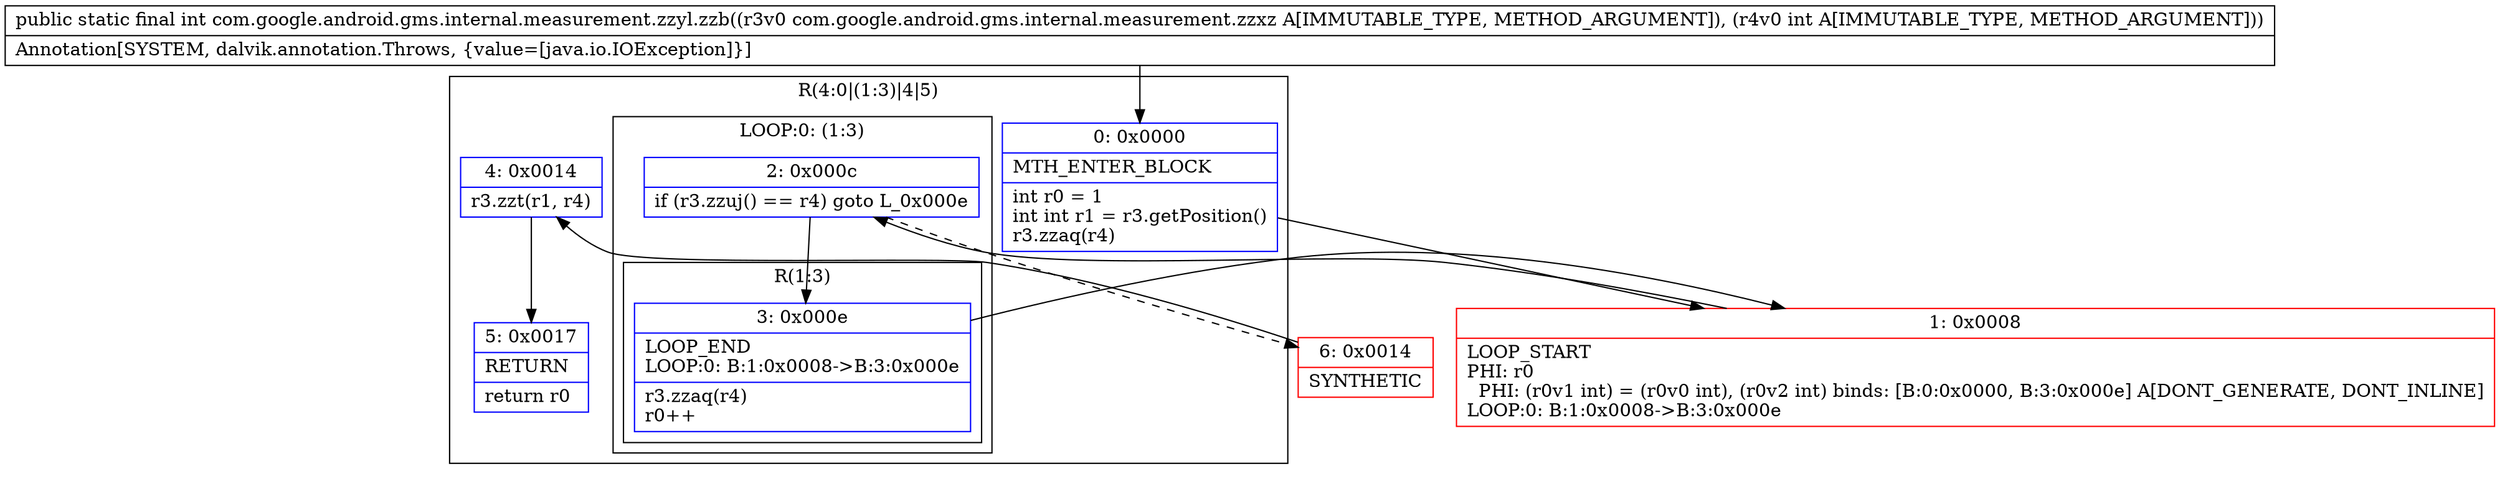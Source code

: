 digraph "CFG forcom.google.android.gms.internal.measurement.zzyl.zzb(Lcom\/google\/android\/gms\/internal\/measurement\/zzxz;I)I" {
subgraph cluster_Region_1244136994 {
label = "R(4:0|(1:3)|4|5)";
node [shape=record,color=blue];
Node_0 [shape=record,label="{0\:\ 0x0000|MTH_ENTER_BLOCK\l|int r0 = 1\lint int r1 = r3.getPosition()\lr3.zzaq(r4)\l}"];
subgraph cluster_LoopRegion_523017074 {
label = "LOOP:0: (1:3)";
node [shape=record,color=blue];
Node_2 [shape=record,label="{2\:\ 0x000c|if (r3.zzuj() == r4) goto L_0x000e\l}"];
subgraph cluster_Region_2050531594 {
label = "R(1:3)";
node [shape=record,color=blue];
Node_3 [shape=record,label="{3\:\ 0x000e|LOOP_END\lLOOP:0: B:1:0x0008\-\>B:3:0x000e\l|r3.zzaq(r4)\lr0++\l}"];
}
}
Node_4 [shape=record,label="{4\:\ 0x0014|r3.zzt(r1, r4)\l}"];
Node_5 [shape=record,label="{5\:\ 0x0017|RETURN\l|return r0\l}"];
}
Node_1 [shape=record,color=red,label="{1\:\ 0x0008|LOOP_START\lPHI: r0 \l  PHI: (r0v1 int) = (r0v0 int), (r0v2 int) binds: [B:0:0x0000, B:3:0x000e] A[DONT_GENERATE, DONT_INLINE]\lLOOP:0: B:1:0x0008\-\>B:3:0x000e\l}"];
Node_6 [shape=record,color=red,label="{6\:\ 0x0014|SYNTHETIC\l}"];
MethodNode[shape=record,label="{public static final int com.google.android.gms.internal.measurement.zzyl.zzb((r3v0 com.google.android.gms.internal.measurement.zzxz A[IMMUTABLE_TYPE, METHOD_ARGUMENT]), (r4v0 int A[IMMUTABLE_TYPE, METHOD_ARGUMENT]))  | Annotation[SYSTEM, dalvik.annotation.Throws, \{value=[java.io.IOException]\}]\l}"];
MethodNode -> Node_0;
Node_0 -> Node_1;
Node_2 -> Node_3;
Node_2 -> Node_6[style=dashed];
Node_3 -> Node_1;
Node_4 -> Node_5;
Node_1 -> Node_2;
Node_6 -> Node_4;
}

